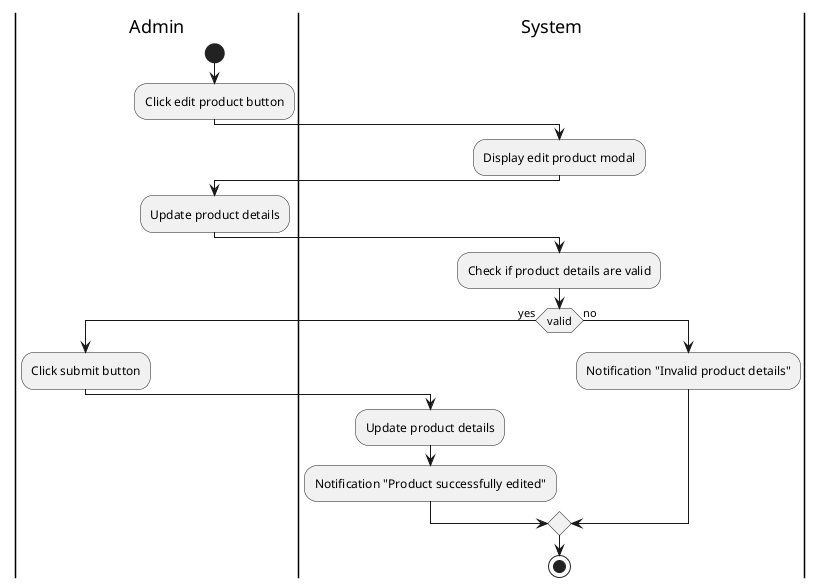 @startuml Edit product
|Admin|
start
:Click edit product button;
|System|
:Display edit product modal;
|Admin|
:Update product details;
|System|
:Check if product details are valid;
if (valid) then (yes)
|Admin|
:Click submit button;
|System|
:Update product details;
:Notification "Product successfully edited";
else (no)
|System|
:Notification "Invalid product details";
endif
stop
@enduml